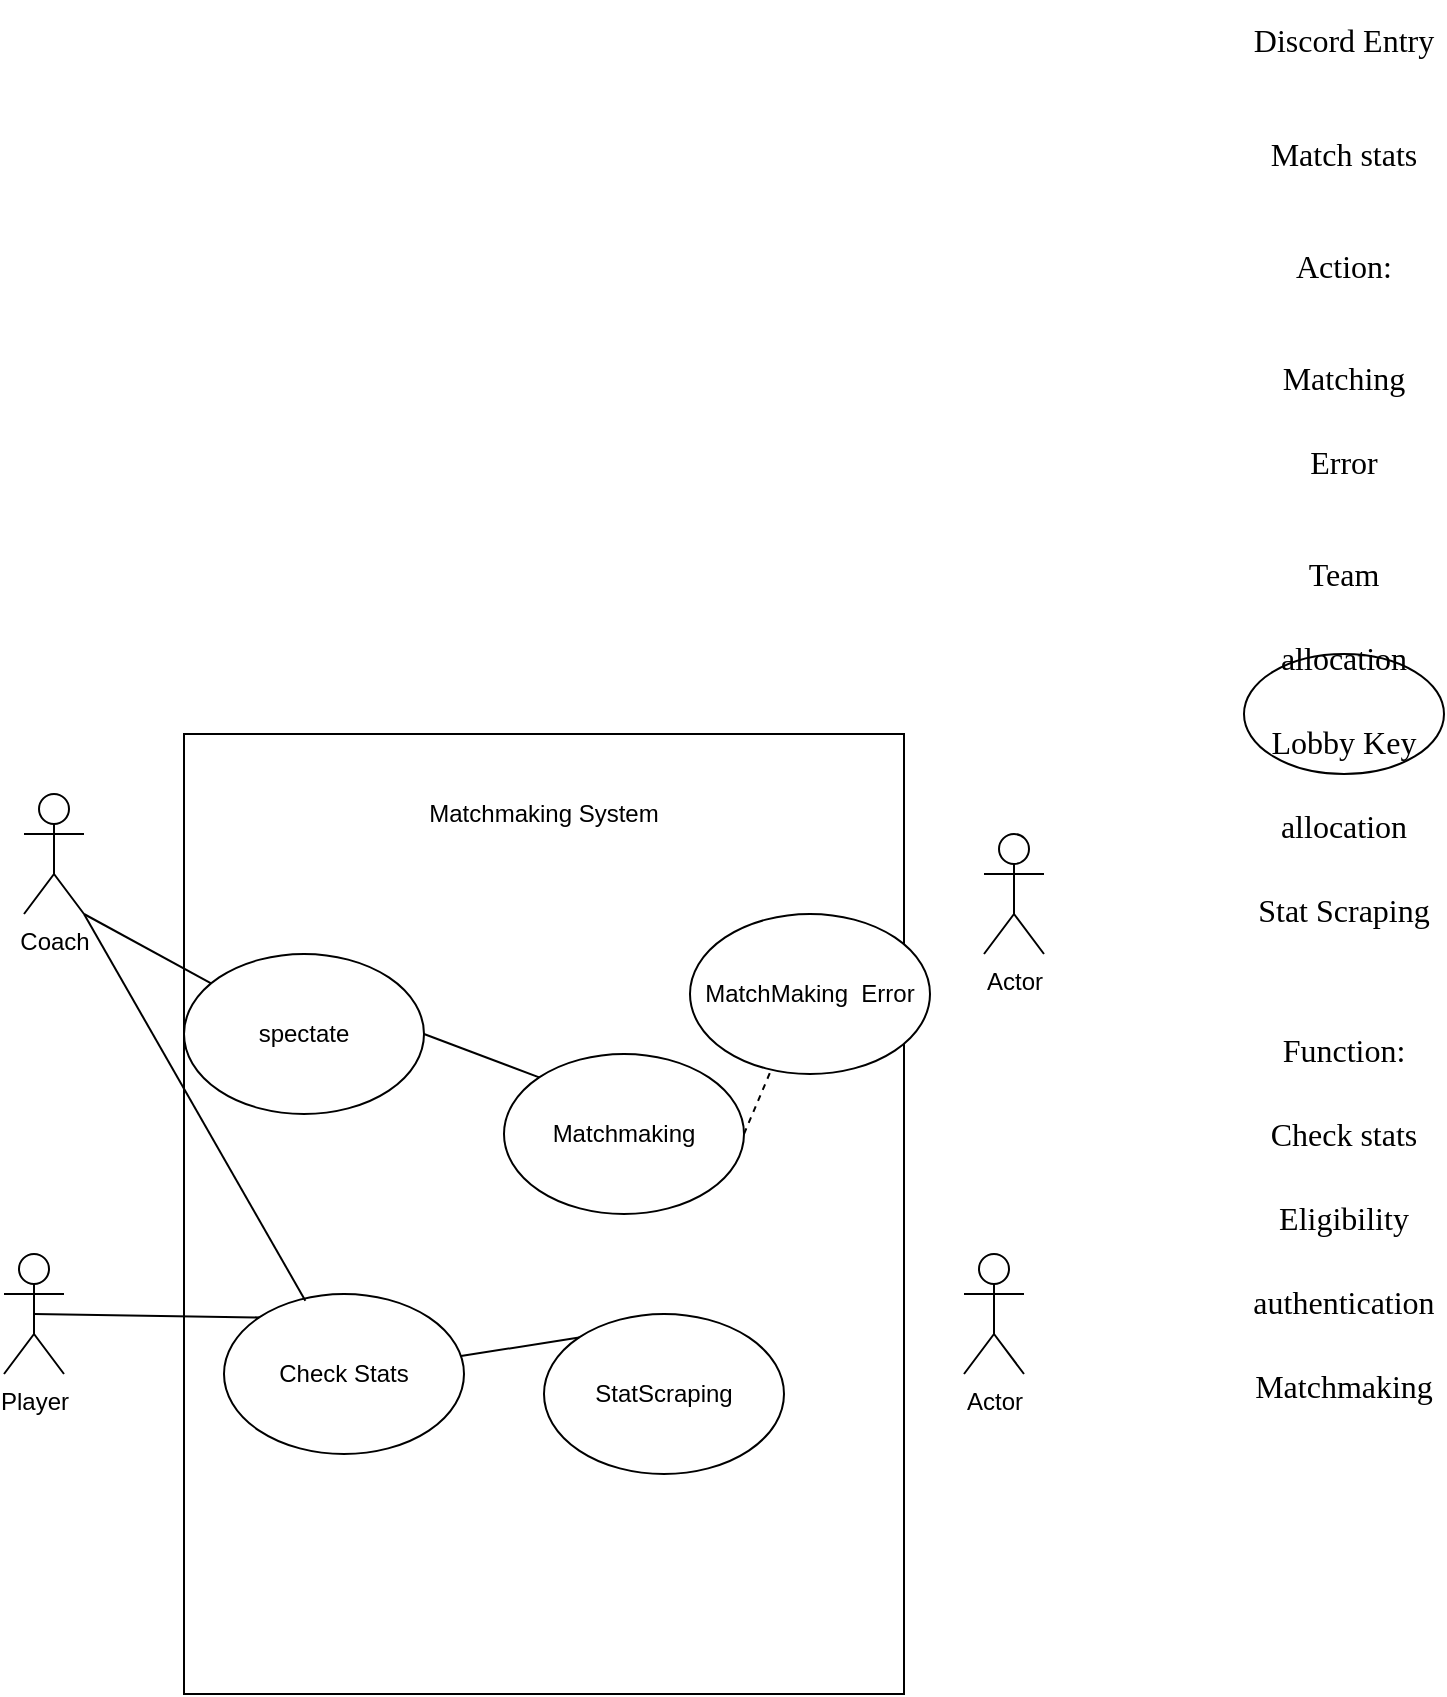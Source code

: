 <mxfile version="16.6.1" type="github">
  <diagram id="C5RBs43oDa-KdzZeNtuy" name="Page-1">
    <mxGraphModel dx="673" dy="1680" grid="1" gridSize="10" guides="1" tooltips="1" connect="1" arrows="1" fold="1" page="1" pageScale="1" pageWidth="827" pageHeight="1169" math="0" shadow="0">
      <root>
        <mxCell id="WIyWlLk6GJQsqaUBKTNV-0" />
        <mxCell id="WIyWlLk6GJQsqaUBKTNV-1" parent="WIyWlLk6GJQsqaUBKTNV-0" />
        <mxCell id="VwwX4xPEsw9xyI4846Ni-0" value="" style="rounded=0;whiteSpace=wrap;html=1;" parent="WIyWlLk6GJQsqaUBKTNV-1" vertex="1">
          <mxGeometry x="160" y="80" width="360" height="480" as="geometry" />
        </mxCell>
        <mxCell id="VwwX4xPEsw9xyI4846Ni-1" value="&lt;span id=&quot;docs-internal-guid-89abfb5f-7fff-c0b6-0ade-303567505a41&quot;&gt;&lt;p dir=&quot;ltr&quot; style=&quot;line-height: 2.618 ; margin-top: 0pt ; margin-bottom: 0pt&quot;&gt;&lt;span style=&quot;font-size: 12pt ; font-family: &amp;#34;times new roman&amp;#34; ; vertical-align: baseline&quot;&gt;Discord Entry&lt;/span&gt;&lt;/p&gt;&lt;br&gt;&lt;p dir=&quot;ltr&quot; style=&quot;line-height: 2.618 ; margin-top: 0pt ; margin-bottom: 0pt&quot;&gt;&lt;span style=&quot;font-size: 12pt ; font-family: &amp;#34;times new roman&amp;#34; ; vertical-align: baseline&quot;&gt;Match stats&lt;/span&gt;&lt;/p&gt;&lt;br&gt;&lt;p dir=&quot;ltr&quot; style=&quot;line-height: 2.618 ; margin-top: 0pt ; margin-bottom: 0pt&quot;&gt;&lt;span style=&quot;font-size: 12pt ; font-family: &amp;#34;times new roman&amp;#34; ; vertical-align: baseline&quot;&gt;Action:&lt;/span&gt;&lt;/p&gt;&lt;br&gt;&lt;p dir=&quot;ltr&quot; style=&quot;line-height: 2.618 ; margin-top: 0pt ; margin-bottom: 0pt&quot;&gt;&lt;span style=&quot;font-size: 12pt ; font-family: &amp;#34;times new roman&amp;#34; ; vertical-align: baseline&quot;&gt;Matching Error&lt;/span&gt;&lt;/p&gt;&lt;br&gt;&lt;p dir=&quot;ltr&quot; style=&quot;line-height: 2.618 ; margin-top: 0pt ; margin-bottom: 0pt&quot;&gt;&lt;span style=&quot;font-size: 12pt ; font-family: &amp;#34;times new roman&amp;#34; ; vertical-align: baseline&quot;&gt;Team allocation&lt;/span&gt;&lt;/p&gt;&lt;p dir=&quot;ltr&quot; style=&quot;line-height: 2.618 ; margin-top: 0pt ; margin-bottom: 0pt&quot;&gt;&lt;span style=&quot;font-size: 12pt ; font-family: &amp;#34;times new roman&amp;#34; ; vertical-align: baseline&quot;&gt;Lobby Key allocation&lt;/span&gt;&lt;/p&gt;&lt;p dir=&quot;ltr&quot; style=&quot;line-height: 2.618 ; margin-top: 0pt ; margin-bottom: 0pt&quot;&gt;&lt;span style=&quot;font-size: 12pt ; font-family: &amp;#34;times new roman&amp;#34; ; vertical-align: baseline&quot;&gt;Stat Scraping&lt;/span&gt;&lt;/p&gt;&lt;br&gt;&lt;br&gt;&lt;p dir=&quot;ltr&quot; style=&quot;line-height: 2.618 ; margin-top: 0pt ; margin-bottom: 0pt&quot;&gt;&lt;span style=&quot;font-size: 12pt ; font-family: &amp;#34;times new roman&amp;#34; ; vertical-align: baseline&quot;&gt;Function:&lt;/span&gt;&lt;/p&gt;&lt;p dir=&quot;ltr&quot; style=&quot;line-height: 2.618 ; margin-top: 0pt ; margin-bottom: 0pt&quot;&gt;&lt;span style=&quot;font-size: 12pt ; font-family: &amp;#34;times new roman&amp;#34; ; vertical-align: baseline&quot;&gt;Check stats&lt;/span&gt;&lt;/p&gt;&lt;p dir=&quot;ltr&quot; style=&quot;line-height: 2.618 ; margin-top: 0pt ; margin-bottom: 0pt&quot;&gt;&lt;span style=&quot;font-size: 12pt ; font-family: &amp;#34;times new roman&amp;#34; ; vertical-align: baseline&quot;&gt;Eligibility authentication&lt;/span&gt;&lt;/p&gt;&lt;p dir=&quot;ltr&quot; style=&quot;line-height: 2.618 ; margin-top: 0pt ; margin-bottom: 0pt&quot;&gt;&lt;span style=&quot;font-size: 12pt ; font-family: &amp;#34;times new roman&amp;#34; ; vertical-align: baseline&quot;&gt;Matchmaking&lt;/span&gt;&lt;/p&gt;&lt;/span&gt;" style="ellipse;whiteSpace=wrap;html=1;" parent="WIyWlLk6GJQsqaUBKTNV-1" vertex="1">
          <mxGeometry x="690" y="40" width="100" height="60" as="geometry" />
        </mxCell>
        <mxCell id="VwwX4xPEsw9xyI4846Ni-2" value="Coach" style="shape=umlActor;verticalLabelPosition=bottom;verticalAlign=top;html=1;outlineConnect=0;" parent="WIyWlLk6GJQsqaUBKTNV-1" vertex="1">
          <mxGeometry x="80" y="110" width="30" height="60" as="geometry" />
        </mxCell>
        <mxCell id="VwwX4xPEsw9xyI4846Ni-3" value="Player" style="shape=umlActor;verticalLabelPosition=bottom;verticalAlign=top;html=1;outlineConnect=0;" parent="WIyWlLk6GJQsqaUBKTNV-1" vertex="1">
          <mxGeometry x="70" y="340" width="30" height="60" as="geometry" />
        </mxCell>
        <mxCell id="VwwX4xPEsw9xyI4846Ni-4" value="Actor" style="shape=umlActor;verticalLabelPosition=bottom;verticalAlign=top;html=1;outlineConnect=0;" parent="WIyWlLk6GJQsqaUBKTNV-1" vertex="1">
          <mxGeometry x="560" y="130" width="30" height="60" as="geometry" />
        </mxCell>
        <mxCell id="VwwX4xPEsw9xyI4846Ni-5" value="Actor" style="shape=umlActor;verticalLabelPosition=bottom;verticalAlign=top;html=1;outlineConnect=0;" parent="WIyWlLk6GJQsqaUBKTNV-1" vertex="1">
          <mxGeometry x="550" y="340" width="30" height="60" as="geometry" />
        </mxCell>
        <mxCell id="VwwX4xPEsw9xyI4846Ni-6" value="Matchmaking System" style="text;html=1;strokeColor=none;fillColor=none;align=center;verticalAlign=middle;whiteSpace=wrap;rounded=0;" parent="WIyWlLk6GJQsqaUBKTNV-1" vertex="1">
          <mxGeometry x="280" y="100" width="120" height="40" as="geometry" />
        </mxCell>
        <mxCell id="VwwX4xPEsw9xyI4846Ni-7" value="spectate" style="ellipse;whiteSpace=wrap;html=1;" parent="WIyWlLk6GJQsqaUBKTNV-1" vertex="1">
          <mxGeometry x="160" y="190" width="120" height="80" as="geometry" />
        </mxCell>
        <mxCell id="VwwX4xPEsw9xyI4846Ni-10" value="" style="endArrow=none;html=1;rounded=0;entryX=1;entryY=1;entryDx=0;entryDy=0;entryPerimeter=0;" parent="WIyWlLk6GJQsqaUBKTNV-1" source="VwwX4xPEsw9xyI4846Ni-7" target="VwwX4xPEsw9xyI4846Ni-2" edge="1">
          <mxGeometry width="50" height="50" relative="1" as="geometry">
            <mxPoint x="320" y="250" as="sourcePoint" />
            <mxPoint x="370" y="200" as="targetPoint" />
          </mxGeometry>
        </mxCell>
        <mxCell id="VwwX4xPEsw9xyI4846Ni-11" value="Check Stats" style="ellipse;whiteSpace=wrap;html=1;" parent="WIyWlLk6GJQsqaUBKTNV-1" vertex="1">
          <mxGeometry x="180" y="360" width="120" height="80" as="geometry" />
        </mxCell>
        <mxCell id="VwwX4xPEsw9xyI4846Ni-12" value="Matchmaking" style="ellipse;whiteSpace=wrap;html=1;" parent="WIyWlLk6GJQsqaUBKTNV-1" vertex="1">
          <mxGeometry x="320" y="240" width="120" height="80" as="geometry" />
        </mxCell>
        <mxCell id="K9ZXRzycXurRa-XP-uve-0" value="MatchMaking &amp;nbsp;Error" style="ellipse;whiteSpace=wrap;html=1;" vertex="1" parent="WIyWlLk6GJQsqaUBKTNV-1">
          <mxGeometry x="413" y="170" width="120" height="80" as="geometry" />
        </mxCell>
        <mxCell id="K9ZXRzycXurRa-XP-uve-1" value="" style="endArrow=none;dashed=1;html=1;rounded=0;entryX=0.34;entryY=0.968;entryDx=0;entryDy=0;entryPerimeter=0;exitX=1;exitY=0.5;exitDx=0;exitDy=0;" edge="1" parent="WIyWlLk6GJQsqaUBKTNV-1" source="VwwX4xPEsw9xyI4846Ni-12" target="K9ZXRzycXurRa-XP-uve-0">
          <mxGeometry width="50" height="50" relative="1" as="geometry">
            <mxPoint x="380" y="310" as="sourcePoint" />
            <mxPoint x="430" y="260" as="targetPoint" />
          </mxGeometry>
        </mxCell>
        <mxCell id="K9ZXRzycXurRa-XP-uve-4" value="" style="endArrow=none;html=1;rounded=0;exitX=0;exitY=0;exitDx=0;exitDy=0;entryX=0.5;entryY=0.5;entryDx=0;entryDy=0;entryPerimeter=0;" edge="1" parent="WIyWlLk6GJQsqaUBKTNV-1" source="VwwX4xPEsw9xyI4846Ni-11" target="VwwX4xPEsw9xyI4846Ni-3">
          <mxGeometry width="50" height="50" relative="1" as="geometry">
            <mxPoint x="380" y="340" as="sourcePoint" />
            <mxPoint x="430" y="290" as="targetPoint" />
          </mxGeometry>
        </mxCell>
        <mxCell id="K9ZXRzycXurRa-XP-uve-9" value="" style="endArrow=none;html=1;rounded=0;entryX=0.339;entryY=0.042;entryDx=0;entryDy=0;entryPerimeter=0;exitX=1;exitY=1;exitDx=0;exitDy=0;exitPerimeter=0;" edge="1" parent="WIyWlLk6GJQsqaUBKTNV-1" source="VwwX4xPEsw9xyI4846Ni-2" target="VwwX4xPEsw9xyI4846Ni-11">
          <mxGeometry width="50" height="50" relative="1" as="geometry">
            <mxPoint x="330" y="230" as="sourcePoint" />
            <mxPoint x="380" y="180" as="targetPoint" />
          </mxGeometry>
        </mxCell>
        <mxCell id="K9ZXRzycXurRa-XP-uve-10" value="" style="endArrow=none;html=1;rounded=0;exitX=1;exitY=0.5;exitDx=0;exitDy=0;entryX=0;entryY=0;entryDx=0;entryDy=0;" edge="1" parent="WIyWlLk6GJQsqaUBKTNV-1" source="VwwX4xPEsw9xyI4846Ni-7" target="VwwX4xPEsw9xyI4846Ni-12">
          <mxGeometry width="50" height="50" relative="1" as="geometry">
            <mxPoint x="330" y="230" as="sourcePoint" />
            <mxPoint x="380" y="180" as="targetPoint" />
          </mxGeometry>
        </mxCell>
        <mxCell id="K9ZXRzycXurRa-XP-uve-11" value="StatScraping" style="ellipse;whiteSpace=wrap;html=1;" vertex="1" parent="WIyWlLk6GJQsqaUBKTNV-1">
          <mxGeometry x="340" y="370" width="120" height="80" as="geometry" />
        </mxCell>
        <mxCell id="K9ZXRzycXurRa-XP-uve-12" value="" style="endArrow=none;html=1;rounded=0;entryX=0;entryY=0;entryDx=0;entryDy=0;" edge="1" parent="WIyWlLk6GJQsqaUBKTNV-1" source="VwwX4xPEsw9xyI4846Ni-11" target="K9ZXRzycXurRa-XP-uve-11">
          <mxGeometry width="50" height="50" relative="1" as="geometry">
            <mxPoint x="360" y="280" as="sourcePoint" />
            <mxPoint x="410" y="230" as="targetPoint" />
          </mxGeometry>
        </mxCell>
      </root>
    </mxGraphModel>
  </diagram>
</mxfile>
